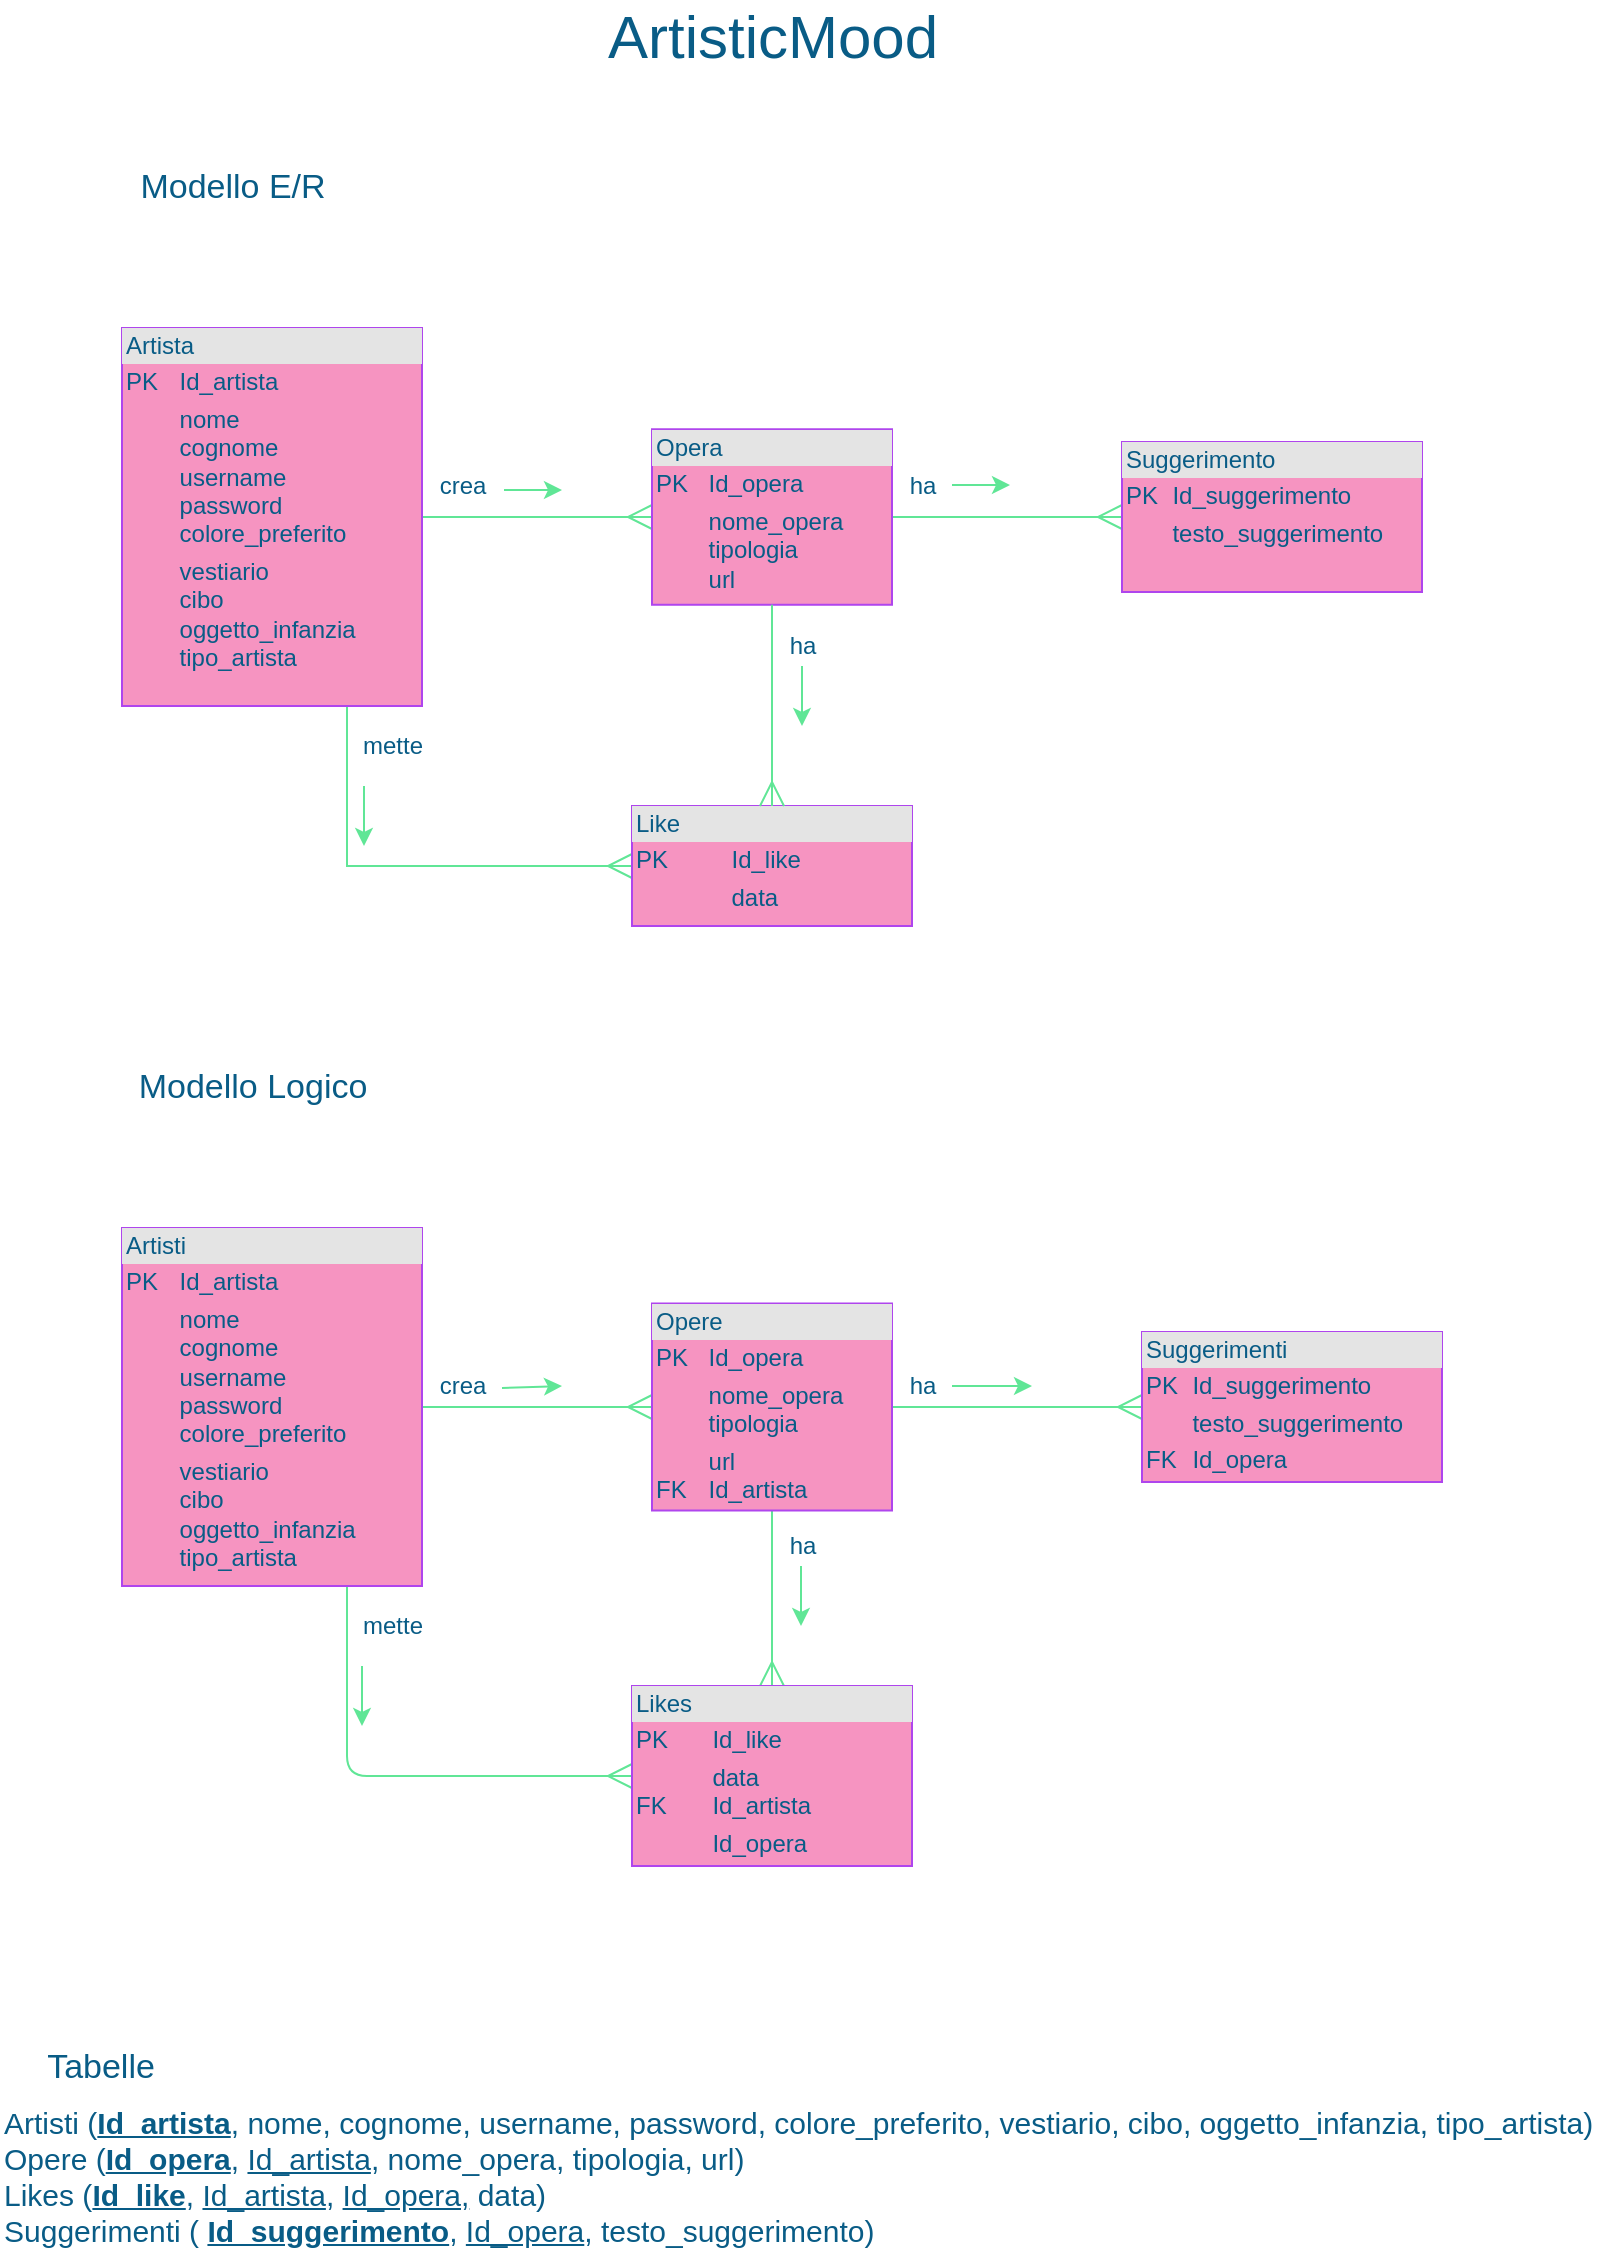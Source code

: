 <mxfile version="14.6.13" type="github">
  <diagram id="YEk6cOGVzoyI47wU4SEu" name="Page-1">
    <mxGraphModel dx="868" dy="1594" grid="1" gridSize="10" guides="1" tooltips="1" connect="1" arrows="1" fold="1" page="1" pageScale="1" pageWidth="827" pageHeight="1169" math="0" shadow="0">
      <root>
        <mxCell id="0" />
        <mxCell id="1" parent="0" />
        <mxCell id="E_Kgd9L_7hM_zR-H3gjs-1" style="edgeStyle=orthogonalEdgeStyle;rounded=0;orthogonalLoop=1;jettySize=auto;html=1;exitX=0.75;exitY=1;exitDx=0;exitDy=0;entryX=0;entryY=0.5;entryDx=0;entryDy=0;endArrow=ERmany;endFill=0;endSize=10;strokeColor=#60E696;fontColor=#095C86;" parent="1" source="72-EGqW2jPlPPwS6QdKg-2" target="72-EGqW2jPlPPwS6QdKg-6" edge="1">
          <mxGeometry relative="1" as="geometry" />
        </mxCell>
        <mxCell id="cuyO15qzb3uXgf2zoR4E-5" style="edgeStyle=orthogonalEdgeStyle;rounded=0;orthogonalLoop=1;jettySize=auto;html=1;exitX=1;exitY=0.5;exitDx=0;exitDy=0;entryX=0;entryY=0.5;entryDx=0;entryDy=0;endArrow=ERmany;endFill=0;strokeWidth=1;endSize=10;strokeColor=#60E696;fontColor=#095C86;" parent="1" source="72-EGqW2jPlPPwS6QdKg-2" target="72-EGqW2jPlPPwS6QdKg-3" edge="1">
          <mxGeometry relative="1" as="geometry" />
        </mxCell>
        <mxCell id="72-EGqW2jPlPPwS6QdKg-2" value="&lt;div style=&quot;box-sizing: border-box ; width: 100% ; background: #e4e4e4 ; padding: 2px&quot;&gt;Artista&lt;/div&gt;&lt;table style=&quot;width: 100% ; font-size: 1em&quot; cellpadding=&quot;2&quot; cellspacing=&quot;0&quot;&gt;&lt;tbody&gt;&lt;tr&gt;&lt;td&gt;PK&lt;/td&gt;&lt;td&gt;Id_artista&lt;br&gt;&lt;/td&gt;&lt;/tr&gt;&lt;tr&gt;&lt;td&gt;&lt;br&gt;&lt;/td&gt;&lt;td&gt;nome&lt;br&gt;cognome&lt;br&gt;username&lt;br&gt;password&lt;br&gt;colore_preferito&lt;/td&gt;&lt;/tr&gt;&lt;tr&gt;&lt;td&gt;&lt;/td&gt;&lt;td&gt;vestiario&lt;br&gt;cibo&lt;br&gt;oggetto_infanzia&lt;br&gt;tipo_artista&lt;/td&gt;&lt;/tr&gt;&lt;/tbody&gt;&lt;/table&gt;" style="verticalAlign=top;align=left;overflow=fill;html=1;fillColor=#F694C1;strokeColor=#AF45ED;fontColor=#095C86;" parent="1" vertex="1">
          <mxGeometry x="70" y="-999" width="150" height="189" as="geometry" />
        </mxCell>
        <mxCell id="E_Kgd9L_7hM_zR-H3gjs-21" style="edgeStyle=orthogonalEdgeStyle;curved=0;rounded=1;sketch=0;orthogonalLoop=1;jettySize=auto;html=1;exitX=1;exitY=0.5;exitDx=0;exitDy=0;entryX=0;entryY=0.5;entryDx=0;entryDy=0;startArrow=none;startFill=0;endArrow=ERmany;endFill=0;startSize=10;endSize=10;strokeColor=#60E696;fontColor=#095C86;" parent="1" source="72-EGqW2jPlPPwS6QdKg-3" target="E_Kgd9L_7hM_zR-H3gjs-20" edge="1">
          <mxGeometry relative="1" as="geometry" />
        </mxCell>
        <mxCell id="72-EGqW2jPlPPwS6QdKg-3" value="&lt;div style=&quot;box-sizing: border-box ; width: 100% ; background: #e4e4e4 ; padding: 2px&quot;&gt;Opera&lt;/div&gt;&lt;table style=&quot;width: 100% ; font-size: 1em&quot; cellpadding=&quot;2&quot; cellspacing=&quot;0&quot;&gt;&lt;tbody&gt;&lt;tr&gt;&lt;td&gt;PK&lt;/td&gt;&lt;td&gt;Id_opera&lt;br&gt;&lt;/td&gt;&lt;/tr&gt;&lt;tr&gt;&lt;td&gt;&lt;br&gt;&lt;br&gt;&lt;/td&gt;&lt;td&gt;nome_opera&lt;br&gt;tipologia&lt;br&gt;url&lt;/td&gt;&lt;/tr&gt;&lt;tr&gt;&lt;td&gt;&lt;/td&gt;&lt;td&gt;&lt;br&gt;&lt;/td&gt;&lt;/tr&gt;&lt;/tbody&gt;&lt;/table&gt;" style="verticalAlign=top;align=left;overflow=fill;html=1;fillColor=#F694C1;strokeColor=#AF45ED;fontColor=#095C86;" parent="1" vertex="1">
          <mxGeometry x="335" y="-948.37" width="120" height="87.75" as="geometry" />
        </mxCell>
        <mxCell id="72-EGqW2jPlPPwS6QdKg-6" value="&lt;div style=&quot;box-sizing: border-box ; width: 100% ; background: #e4e4e4 ; padding: 2px&quot;&gt;Like&lt;/div&gt;&lt;table style=&quot;width: 100% ; font-size: 1em&quot; cellpadding=&quot;2&quot; cellspacing=&quot;0&quot;&gt;&lt;tbody&gt;&lt;tr&gt;&lt;td&gt;PK&lt;/td&gt;&lt;td&gt;Id_like&lt;/td&gt;&lt;/tr&gt;&lt;tr&gt;&lt;td&gt;&lt;br&gt;&lt;/td&gt;&lt;td&gt;data&lt;/td&gt;&lt;/tr&gt;&lt;tr&gt;&lt;td&gt;&lt;/td&gt;&lt;td&gt;&lt;br&gt;&lt;/td&gt;&lt;/tr&gt;&lt;/tbody&gt;&lt;/table&gt;" style="verticalAlign=top;align=left;overflow=fill;html=1;fillColor=#F694C1;strokeColor=#AF45ED;fontColor=#095C86;" parent="1" vertex="1">
          <mxGeometry x="325" y="-760" width="140" height="60" as="geometry" />
        </mxCell>
        <mxCell id="72-EGqW2jPlPPwS6QdKg-8" value="" style="endArrow=ERmany;endFill=0;endSize=10;html=1;exitX=0.5;exitY=1;exitDx=0;exitDy=0;startArrow=none;startFill=0;startSize=10;entryX=0.5;entryY=0;entryDx=0;entryDy=0;strokeColor=#60E696;fontColor=#095C86;" parent="1" source="72-EGqW2jPlPPwS6QdKg-3" target="72-EGqW2jPlPPwS6QdKg-6" edge="1">
          <mxGeometry width="160" relative="1" as="geometry">
            <mxPoint x="600" y="-589" as="sourcePoint" />
            <mxPoint x="480" y="-754" as="targetPoint" />
          </mxGeometry>
        </mxCell>
        <mxCell id="8U3308qfGjmyrE-gQlcl-1" value="&lt;font style=&quot;font-size: 17px&quot;&gt;Modello E/R&lt;/font&gt;" style="text;html=1;resizable=0;autosize=1;align=center;verticalAlign=middle;points=[];fillColor=none;strokeColor=none;rounded=0;sketch=0;fontColor=#095C86;" parent="1" vertex="1">
          <mxGeometry x="70" y="-1079" width="110" height="20" as="geometry" />
        </mxCell>
        <mxCell id="8U3308qfGjmyrE-gQlcl-2" value="&lt;font style=&quot;font-size: 30px&quot;&gt;ArtisticMood&lt;/font&gt;" style="text;html=1;resizable=0;autosize=1;align=center;verticalAlign=middle;points=[];fillColor=none;strokeColor=none;rounded=0;sketch=0;fontColor=#095C86;" parent="1" vertex="1">
          <mxGeometry x="305" y="-1160" width="180" height="30" as="geometry" />
        </mxCell>
        <mxCell id="E_Kgd9L_7hM_zR-H3gjs-4" value="&lt;font style=&quot;font-size: 17px&quot;&gt;Modello Logico&lt;/font&gt;" style="text;html=1;resizable=0;autosize=1;align=center;verticalAlign=middle;points=[];fillColor=none;strokeColor=none;rounded=0;sketch=0;fontColor=#095C86;" parent="1" vertex="1">
          <mxGeometry x="70" y="-629" width="130" height="20" as="geometry" />
        </mxCell>
        <mxCell id="E_Kgd9L_7hM_zR-H3gjs-12" style="edgeStyle=orthogonalEdgeStyle;curved=0;rounded=1;sketch=0;orthogonalLoop=1;jettySize=auto;html=1;exitX=0.75;exitY=1;exitDx=0;exitDy=0;entryX=0;entryY=0.5;entryDx=0;entryDy=0;startArrow=none;startFill=0;endArrow=ERmany;endFill=0;startSize=10;endSize=10;strokeColor=#60E696;fontColor=#095C86;" parent="1" source="E_Kgd9L_7hM_zR-H3gjs-5" target="E_Kgd9L_7hM_zR-H3gjs-10" edge="1">
          <mxGeometry relative="1" as="geometry" />
        </mxCell>
        <mxCell id="cuyO15qzb3uXgf2zoR4E-6" style="edgeStyle=orthogonalEdgeStyle;curved=0;rounded=1;sketch=0;orthogonalLoop=1;jettySize=auto;html=1;exitX=1;exitY=0.5;exitDx=0;exitDy=0;entryX=0;entryY=0.5;entryDx=0;entryDy=0;fontColor=#095C86;strokeColor=#60E696;fillColor=#F694C1;endArrow=ERmany;endFill=0;endSize=10;" parent="1" source="E_Kgd9L_7hM_zR-H3gjs-5" target="E_Kgd9L_7hM_zR-H3gjs-6" edge="1">
          <mxGeometry relative="1" as="geometry" />
        </mxCell>
        <mxCell id="E_Kgd9L_7hM_zR-H3gjs-5" value="&lt;div style=&quot;box-sizing: border-box ; width: 100% ; background: #e4e4e4 ; padding: 2px&quot;&gt;Artisti&lt;/div&gt;&lt;table style=&quot;width: 100% ; font-size: 1em&quot; cellpadding=&quot;2&quot; cellspacing=&quot;0&quot;&gt;&lt;tbody&gt;&lt;tr&gt;&lt;td&gt;PK&lt;/td&gt;&lt;td&gt;Id_artista&lt;br&gt;&lt;/td&gt;&lt;/tr&gt;&lt;tr&gt;&lt;td&gt;&lt;br&gt;&lt;/td&gt;&lt;td&gt;nome&lt;br&gt;cognome&lt;br&gt;username&lt;br&gt;password&lt;br&gt;colore_preferito&lt;/td&gt;&lt;/tr&gt;&lt;tr&gt;&lt;td&gt;&lt;/td&gt;&lt;td&gt;vestiario&lt;br&gt;cibo&lt;br&gt;oggetto_infanzia&lt;br&gt;tipo_artista&lt;/td&gt;&lt;/tr&gt;&lt;/tbody&gt;&lt;/table&gt;" style="verticalAlign=top;align=left;overflow=fill;html=1;fillColor=#F694C1;strokeColor=#AF45ED;fontColor=#095C86;" parent="1" vertex="1">
          <mxGeometry x="70" y="-549" width="150" height="179" as="geometry" />
        </mxCell>
        <mxCell id="E_Kgd9L_7hM_zR-H3gjs-11" style="edgeStyle=orthogonalEdgeStyle;curved=0;rounded=1;sketch=0;orthogonalLoop=1;jettySize=auto;html=1;entryX=0.5;entryY=0;entryDx=0;entryDy=0;endArrow=ERmany;endFill=0;endSize=10;startArrow=none;startFill=0;startSize=10;exitX=0.5;exitY=1;exitDx=0;exitDy=0;strokeColor=#60E696;fontColor=#095C86;" parent="1" source="E_Kgd9L_7hM_zR-H3gjs-6" target="E_Kgd9L_7hM_zR-H3gjs-10" edge="1">
          <mxGeometry relative="1" as="geometry">
            <mxPoint x="430" y="-281" as="sourcePoint" />
          </mxGeometry>
        </mxCell>
        <mxCell id="E_Kgd9L_7hM_zR-H3gjs-23" style="edgeStyle=orthogonalEdgeStyle;curved=0;rounded=1;sketch=0;orthogonalLoop=1;jettySize=auto;html=1;exitX=1;exitY=0.5;exitDx=0;exitDy=0;entryX=0;entryY=0.5;entryDx=0;entryDy=0;startArrow=none;startFill=0;endArrow=ERmany;endFill=0;startSize=10;endSize=10;strokeColor=#60E696;fontColor=#095C86;" parent="1" source="E_Kgd9L_7hM_zR-H3gjs-6" target="E_Kgd9L_7hM_zR-H3gjs-22" edge="1">
          <mxGeometry relative="1" as="geometry" />
        </mxCell>
        <mxCell id="E_Kgd9L_7hM_zR-H3gjs-6" value="&lt;div style=&quot;box-sizing: border-box ; width: 100% ; background: #e4e4e4 ; padding: 2px&quot;&gt;Opere&lt;/div&gt;&lt;table style=&quot;width: 100% ; font-size: 1em&quot; cellpadding=&quot;2&quot; cellspacing=&quot;0&quot;&gt;&lt;tbody&gt;&lt;tr&gt;&lt;td&gt;PK&lt;/td&gt;&lt;td&gt;Id_opera&lt;/td&gt;&lt;/tr&gt;&lt;tr&gt;&lt;td&gt;&lt;br&gt;&lt;/td&gt;&lt;td&gt;nome_opera&lt;br&gt;tipologia&lt;/td&gt;&lt;/tr&gt;&lt;tr&gt;&lt;td&gt;&lt;br&gt;FK&lt;/td&gt;&lt;td&gt;url&lt;br&gt;Id_artista&lt;/td&gt;&lt;/tr&gt;&lt;/tbody&gt;&lt;/table&gt;" style="verticalAlign=top;align=left;overflow=fill;html=1;fillColor=#F694C1;strokeColor=#AF45ED;fontColor=#095C86;" parent="1" vertex="1">
          <mxGeometry x="335" y="-511.25" width="120" height="103.5" as="geometry" />
        </mxCell>
        <mxCell id="E_Kgd9L_7hM_zR-H3gjs-10" value="&lt;div style=&quot;box-sizing: border-box ; width: 100% ; background: #e4e4e4 ; padding: 2px&quot;&gt;Likes&lt;/div&gt;&lt;table style=&quot;width: 100% ; font-size: 1em&quot; cellpadding=&quot;2&quot; cellspacing=&quot;0&quot;&gt;&lt;tbody&gt;&lt;tr&gt;&lt;td&gt;PK&lt;/td&gt;&lt;td&gt;Id_like&lt;/td&gt;&lt;/tr&gt;&lt;tr&gt;&lt;td&gt;&lt;br&gt;FK&lt;/td&gt;&lt;td&gt;data&lt;br&gt;Id_artista&lt;/td&gt;&lt;/tr&gt;&lt;tr&gt;&lt;td&gt;&lt;/td&gt;&lt;td&gt;Id_opera&lt;/td&gt;&lt;/tr&gt;&lt;/tbody&gt;&lt;/table&gt;" style="verticalAlign=top;align=left;overflow=fill;html=1;fillColor=#F694C1;strokeColor=#AF45ED;fontColor=#095C86;" parent="1" vertex="1">
          <mxGeometry x="325" y="-320" width="140" height="90" as="geometry" />
        </mxCell>
        <mxCell id="E_Kgd9L_7hM_zR-H3gjs-18" value="&lt;span style=&quot;font-size: 17px&quot;&gt;Tabelle&lt;/span&gt;" style="text;html=1;resizable=0;autosize=1;align=center;verticalAlign=middle;points=[];fillColor=none;strokeColor=none;rounded=0;sketch=0;fontColor=#095C86;" parent="1" vertex="1">
          <mxGeometry x="24" y="-139" width="70" height="20" as="geometry" />
        </mxCell>
        <mxCell id="E_Kgd9L_7hM_zR-H3gjs-19" value="&lt;font style=&quot;font-size: 15px&quot;&gt;Artisti (&lt;u&gt;&lt;b&gt;Id_artista&lt;/b&gt;&lt;/u&gt;, nome, cognome, username, password, colore_preferito, vestiario, cibo, oggetto_infanzia, tipo_artista)&lt;br&gt;Opere (&lt;b&gt;&lt;u&gt;Id_opera&lt;/u&gt;&lt;/b&gt;, &lt;u&gt;Id_artista&lt;/u&gt;, nome_opera, tipologia, url)&lt;br&gt;Likes (&lt;u&gt;&lt;b&gt;Id_like&lt;/b&gt;&lt;/u&gt;, &lt;u&gt;Id_artista&lt;/u&gt;, &lt;u&gt;Id_opera,&lt;/u&gt; data)&lt;br&gt;Suggerimenti ( &lt;u&gt;&lt;b&gt;Id_suggerimento&lt;/b&gt;&lt;/u&gt;, &lt;u&gt;Id_opera&lt;/u&gt;, testo_suggerimento)&lt;/font&gt;" style="text;html=1;resizable=0;autosize=1;align=left;verticalAlign=middle;points=[];fillColor=none;strokeColor=none;rounded=0;sketch=0;fontColor=#095C86;" parent="1" vertex="1">
          <mxGeometry x="9" y="-110" width="810" height="70" as="geometry" />
        </mxCell>
        <mxCell id="E_Kgd9L_7hM_zR-H3gjs-20" value="&lt;div style=&quot;box-sizing: border-box ; width: 100% ; background: #e4e4e4 ; padding: 2px&quot;&gt;Suggerimento&lt;/div&gt;&lt;table style=&quot;width: 100% ; font-size: 1em&quot; cellpadding=&quot;2&quot; cellspacing=&quot;0&quot;&gt;&lt;tbody&gt;&lt;tr&gt;&lt;td&gt;PK&lt;/td&gt;&lt;td&gt;Id_suggerimento&lt;/td&gt;&lt;/tr&gt;&lt;tr&gt;&lt;td&gt;&lt;br&gt;&lt;/td&gt;&lt;td&gt;testo_suggerimento&lt;/td&gt;&lt;/tr&gt;&lt;tr&gt;&lt;td&gt;&lt;/td&gt;&lt;td&gt;&lt;br&gt;&lt;/td&gt;&lt;/tr&gt;&lt;/tbody&gt;&lt;/table&gt;" style="verticalAlign=top;align=left;overflow=fill;html=1;fillColor=#F694C1;strokeColor=#AF45ED;fontColor=#095C86;" parent="1" vertex="1">
          <mxGeometry x="570" y="-942" width="150" height="75" as="geometry" />
        </mxCell>
        <mxCell id="E_Kgd9L_7hM_zR-H3gjs-22" value="&lt;div style=&quot;box-sizing: border-box ; width: 100% ; background: #e4e4e4 ; padding: 2px&quot;&gt;Suggerimenti&lt;/div&gt;&lt;table style=&quot;width: 100% ; font-size: 1em&quot; cellpadding=&quot;2&quot; cellspacing=&quot;0&quot;&gt;&lt;tbody&gt;&lt;tr&gt;&lt;td&gt;PK&lt;/td&gt;&lt;td&gt;Id_suggerimento&lt;/td&gt;&lt;/tr&gt;&lt;tr&gt;&lt;td&gt;&lt;br&gt;&lt;/td&gt;&lt;td&gt;testo_suggerimento&lt;/td&gt;&lt;/tr&gt;&lt;tr&gt;&lt;td&gt;FK&lt;/td&gt;&lt;td&gt;Id_opera&lt;/td&gt;&lt;/tr&gt;&lt;/tbody&gt;&lt;/table&gt;" style="verticalAlign=top;align=left;overflow=fill;html=1;fillColor=#F694C1;strokeColor=#AF45ED;fontColor=#095C86;" parent="1" vertex="1">
          <mxGeometry x="580" y="-497" width="150" height="75" as="geometry" />
        </mxCell>
        <mxCell id="GF5zxP9eWihwZePS8t31-1" value="crea" style="text;html=1;resizable=0;autosize=1;align=center;verticalAlign=middle;points=[];fillColor=none;strokeColor=none;rounded=0;fontColor=#095C86;" vertex="1" parent="1">
          <mxGeometry x="220" y="-930" width="40" height="20" as="geometry" />
        </mxCell>
        <mxCell id="GF5zxP9eWihwZePS8t31-2" value="" style="endArrow=classic;html=1;exitX=1.025;exitY=0.6;exitDx=0;exitDy=0;exitPerimeter=0;strokeColor=#60E696;fontColor=#095C86;" edge="1" parent="1" source="GF5zxP9eWihwZePS8t31-1">
          <mxGeometry width="50" height="50" relative="1" as="geometry">
            <mxPoint x="390" y="-920" as="sourcePoint" />
            <mxPoint x="290" y="-918" as="targetPoint" />
          </mxGeometry>
        </mxCell>
        <mxCell id="GF5zxP9eWihwZePS8t31-3" value="ha" style="text;html=1;resizable=0;autosize=1;align=center;verticalAlign=middle;points=[];fillColor=none;strokeColor=none;rounded=0;fontColor=#095C86;" vertex="1" parent="1">
          <mxGeometry x="455" y="-930" width="30" height="20" as="geometry" />
        </mxCell>
        <mxCell id="GF5zxP9eWihwZePS8t31-5" value="" style="endArrow=classic;html=1;strokeColor=#60E696;fontColor=#095C86;" edge="1" parent="1">
          <mxGeometry width="50" height="50" relative="1" as="geometry">
            <mxPoint x="410" y="-830" as="sourcePoint" />
            <mxPoint x="410" y="-800" as="targetPoint" />
          </mxGeometry>
        </mxCell>
        <mxCell id="GF5zxP9eWihwZePS8t31-6" value="" style="endArrow=classic;html=1;exitX=1.025;exitY=0.6;exitDx=0;exitDy=0;exitPerimeter=0;strokeColor=#60E696;fontColor=#095C86;" edge="1" parent="1">
          <mxGeometry width="50" height="50" relative="1" as="geometry">
            <mxPoint x="191" y="-770" as="sourcePoint" />
            <mxPoint x="191" y="-740" as="targetPoint" />
          </mxGeometry>
        </mxCell>
        <mxCell id="GF5zxP9eWihwZePS8t31-7" value="" style="endArrow=classic;html=1;exitX=1.025;exitY=0.6;exitDx=0;exitDy=0;exitPerimeter=0;strokeColor=#60E696;fontColor=#095C86;" edge="1" parent="1">
          <mxGeometry width="50" height="50" relative="1" as="geometry">
            <mxPoint x="485" y="-920.5" as="sourcePoint" />
            <mxPoint x="514" y="-920.5" as="targetPoint" />
          </mxGeometry>
        </mxCell>
        <mxCell id="GF5zxP9eWihwZePS8t31-8" value="mette" style="text;html=1;resizable=0;autosize=1;align=center;verticalAlign=middle;points=[];fillColor=none;strokeColor=none;rounded=0;fontColor=#095C86;" vertex="1" parent="1">
          <mxGeometry x="180" y="-800" width="50" height="20" as="geometry" />
        </mxCell>
        <mxCell id="GF5zxP9eWihwZePS8t31-9" value="ha" style="text;html=1;resizable=0;autosize=1;align=center;verticalAlign=middle;points=[];fillColor=none;strokeColor=none;rounded=0;fontColor=#095C86;" vertex="1" parent="1">
          <mxGeometry x="395" y="-850" width="30" height="20" as="geometry" />
        </mxCell>
        <mxCell id="GF5zxP9eWihwZePS8t31-10" value="" style="endArrow=classic;html=1;strokeColor=#60E696;fontColor=#095C86;" edge="1" parent="1">
          <mxGeometry width="50" height="50" relative="1" as="geometry">
            <mxPoint x="409.5" y="-380" as="sourcePoint" />
            <mxPoint x="409.5" y="-350" as="targetPoint" />
          </mxGeometry>
        </mxCell>
        <mxCell id="GF5zxP9eWihwZePS8t31-12" value="ha" style="text;html=1;resizable=0;autosize=1;align=center;verticalAlign=middle;points=[];fillColor=none;strokeColor=none;rounded=0;fontColor=#095C86;" vertex="1" parent="1">
          <mxGeometry x="395" y="-400" width="30" height="20" as="geometry" />
        </mxCell>
        <mxCell id="GF5zxP9eWihwZePS8t31-13" value="ha" style="text;html=1;resizable=0;autosize=1;align=center;verticalAlign=middle;points=[];fillColor=none;strokeColor=none;rounded=0;fontColor=#095C86;" vertex="1" parent="1">
          <mxGeometry x="455" y="-480" width="30" height="20" as="geometry" />
        </mxCell>
        <mxCell id="GF5zxP9eWihwZePS8t31-14" value="" style="endArrow=classic;html=1;strokeColor=#60E696;fontColor=#095C86;" edge="1" parent="1">
          <mxGeometry width="50" height="50" relative="1" as="geometry">
            <mxPoint x="485" y="-470" as="sourcePoint" />
            <mxPoint x="525" y="-470" as="targetPoint" />
          </mxGeometry>
        </mxCell>
        <mxCell id="GF5zxP9eWihwZePS8t31-15" value="crea&lt;br&gt;" style="text;html=1;resizable=0;autosize=1;align=center;verticalAlign=middle;points=[];fillColor=none;strokeColor=none;rounded=0;fontColor=#095C86;" vertex="1" parent="1">
          <mxGeometry x="220" y="-480" width="40" height="20" as="geometry" />
        </mxCell>
        <mxCell id="GF5zxP9eWihwZePS8t31-16" value="" style="endArrow=classic;html=1;exitX=1;exitY=0.55;exitDx=0;exitDy=0;exitPerimeter=0;strokeColor=#60E696;fontColor=#095C86;" edge="1" parent="1" source="GF5zxP9eWihwZePS8t31-15">
          <mxGeometry width="50" height="50" relative="1" as="geometry">
            <mxPoint x="400" y="-580" as="sourcePoint" />
            <mxPoint x="290" y="-470" as="targetPoint" />
          </mxGeometry>
        </mxCell>
        <mxCell id="GF5zxP9eWihwZePS8t31-17" value="" style="endArrow=classic;html=1;strokeColor=#60E696;fontColor=#095C86;" edge="1" parent="1">
          <mxGeometry width="50" height="50" relative="1" as="geometry">
            <mxPoint x="190" y="-330" as="sourcePoint" />
            <mxPoint x="190" y="-300" as="targetPoint" />
          </mxGeometry>
        </mxCell>
        <mxCell id="GF5zxP9eWihwZePS8t31-18" value="mette" style="text;html=1;resizable=0;autosize=1;align=center;verticalAlign=middle;points=[];fillColor=none;strokeColor=none;rounded=0;fontColor=#095C86;" vertex="1" parent="1">
          <mxGeometry x="180" y="-360" width="50" height="20" as="geometry" />
        </mxCell>
      </root>
    </mxGraphModel>
  </diagram>
</mxfile>
